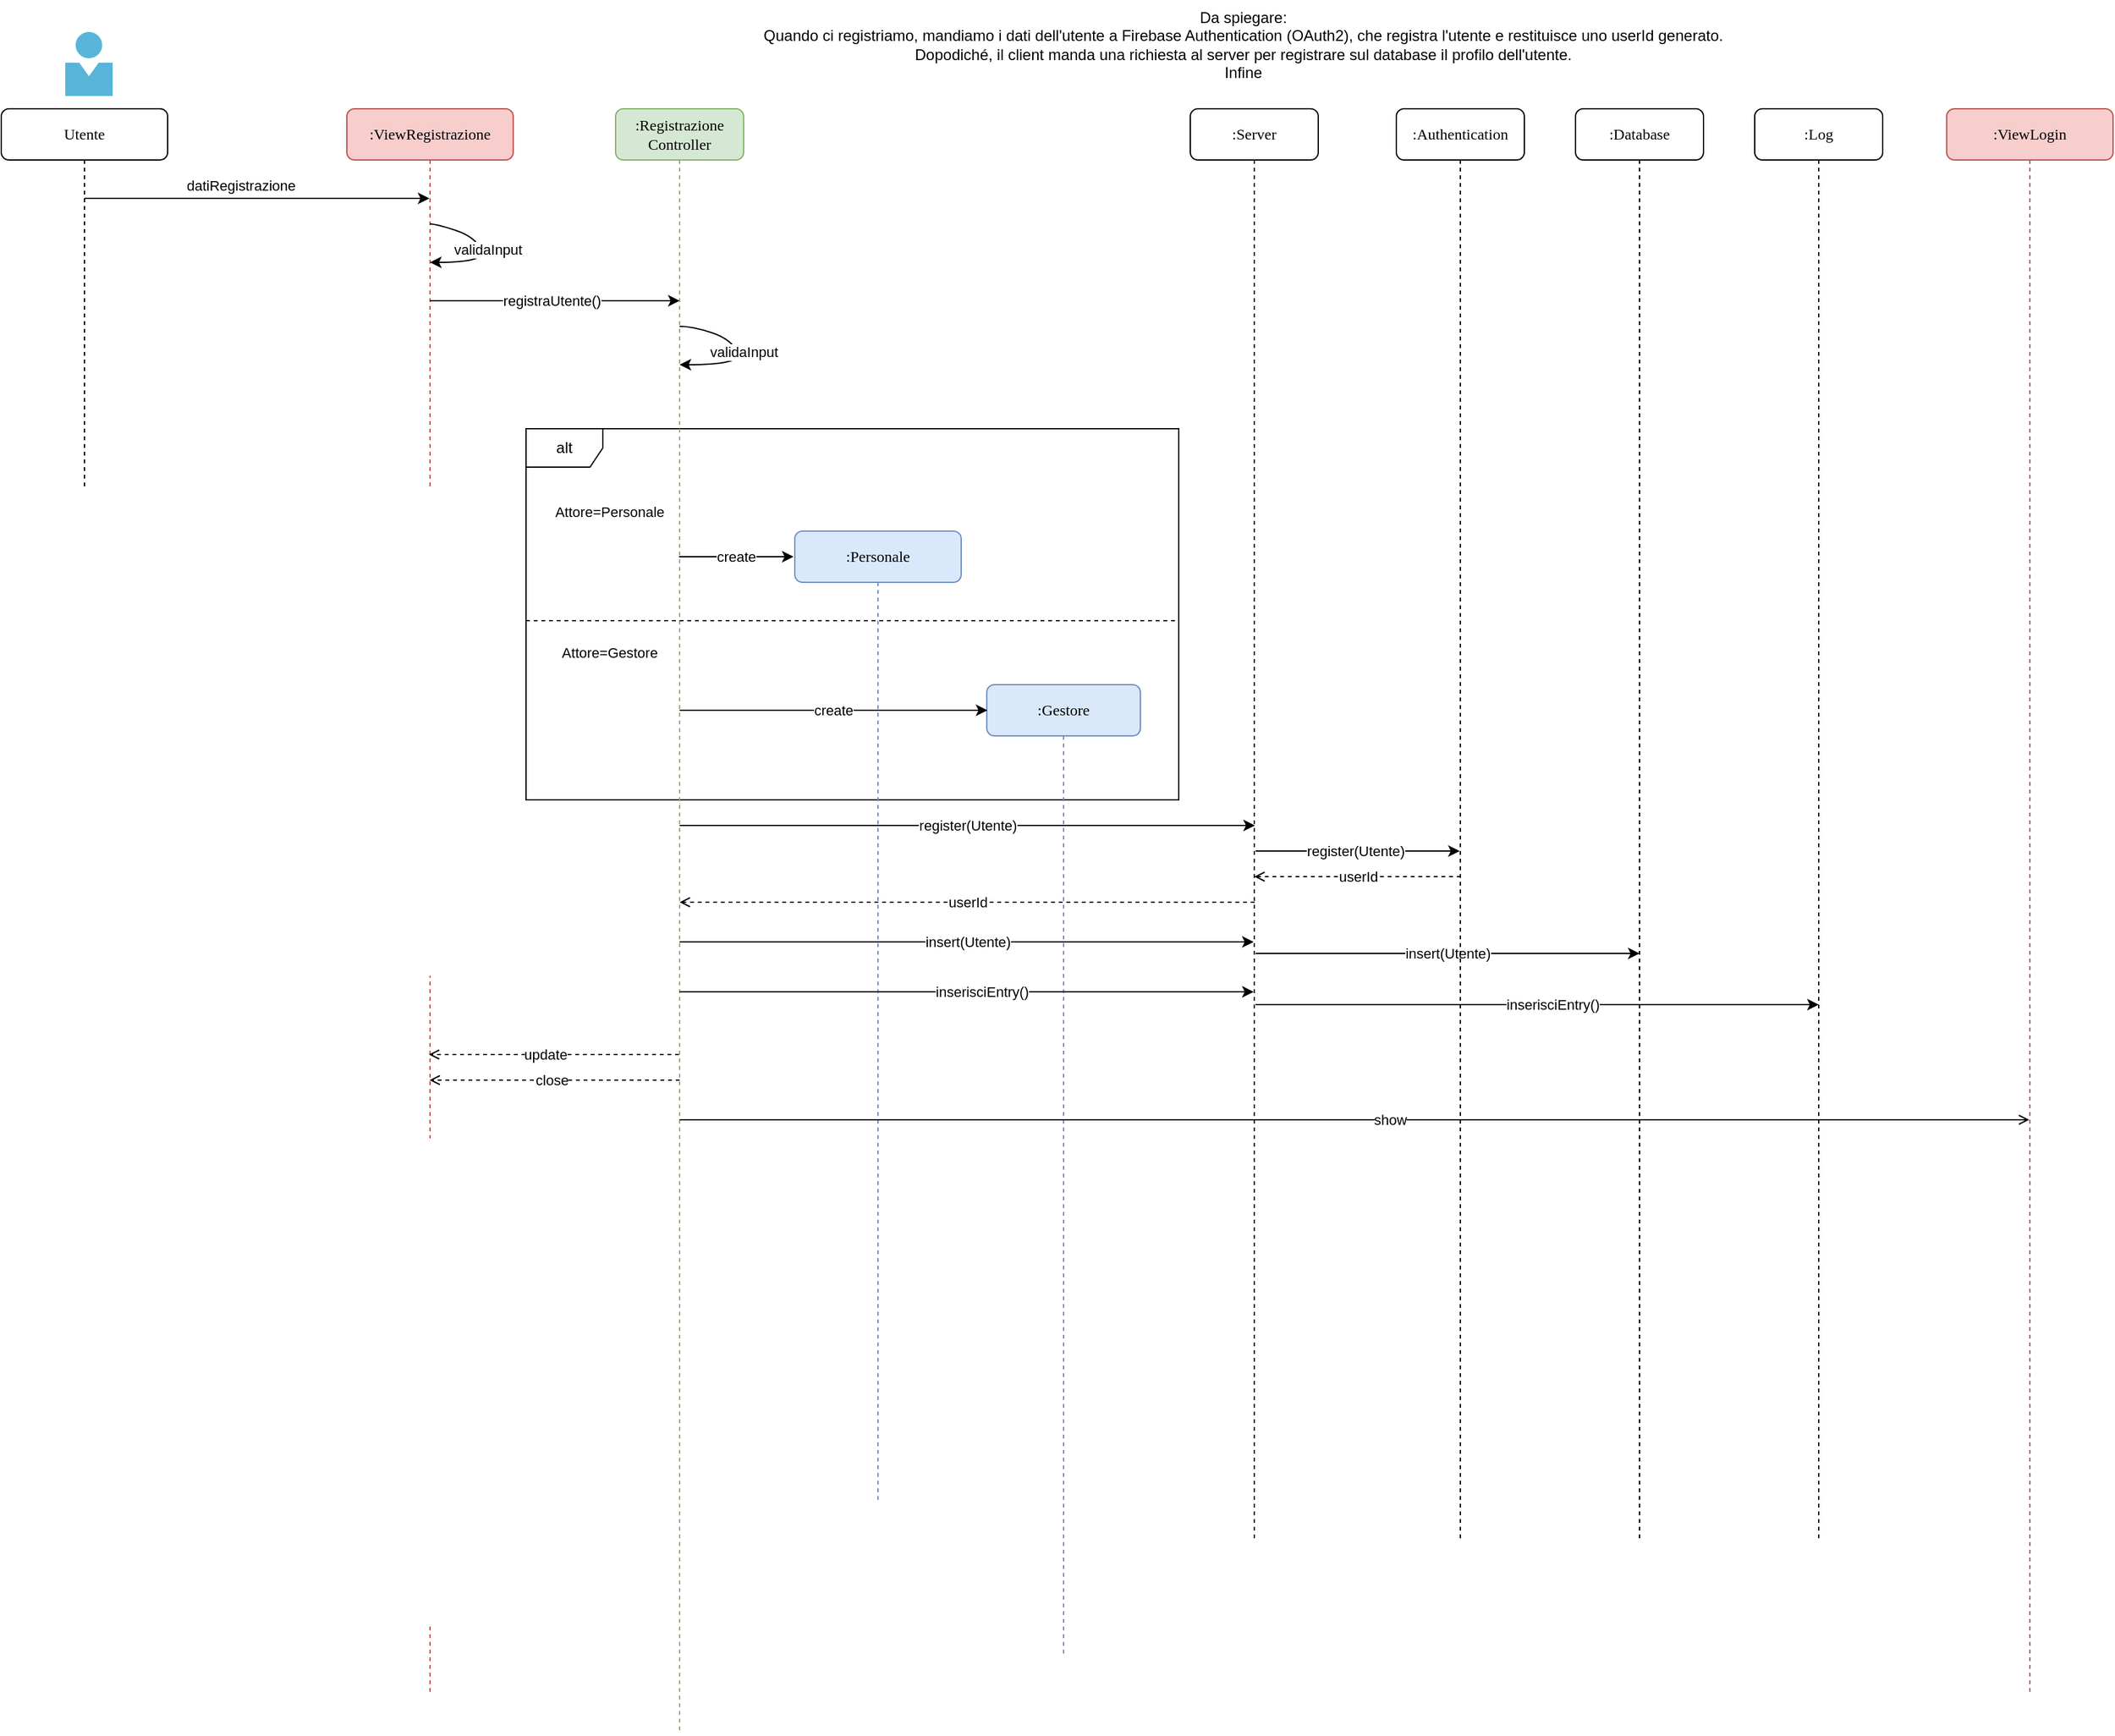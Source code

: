 <mxfile version="20.3.0" type="device" pages="4"><diagram name="Registrazione" id="13e1069c-82ec-6db2-03f1-153e76fe0fe0"><mxGraphModel dx="2878" dy="1921" grid="1" gridSize="10" guides="1" tooltips="1" connect="1" arrows="1" fold="1" page="1" pageScale="1" pageWidth="1100" pageHeight="850" background="none" math="0" shadow="0"><root><mxCell id="0"/><mxCell id="1" parent="0"/><mxCell id="Qp-qd9tEMsH3rxhV6Chx-1" value="alt" style="shape=umlFrame;whiteSpace=wrap;html=1;" parent="1" vertex="1"><mxGeometry x="240" y="330" width="510" height="290" as="geometry"/></mxCell><mxCell id="7baba1c4bc27f4b0-2" value=":Registrazione&lt;br&gt;Controller" style="shape=umlLifeline;perimeter=lifelinePerimeter;whiteSpace=wrap;html=1;container=1;collapsible=0;recursiveResize=0;outlineConnect=0;rounded=1;shadow=0;comic=0;labelBackgroundColor=none;strokeWidth=1;fontFamily=Verdana;fontSize=12;align=center;fillColor=#d5e8d4;strokeColor=#82b366;" parent="1" vertex="1"><mxGeometry x="310" y="80" width="100" height="1270" as="geometry"/></mxCell><mxCell id="uQmWABkNDigC2sRgKrDB-8" value="close" style="endArrow=open;html=1;rounded=0;dashed=1;endFill=0;" parent="7baba1c4bc27f4b0-2" edge="1"><mxGeometry x="0.023" width="50" height="50" relative="1" as="geometry"><mxPoint x="50" y="759" as="sourcePoint"/><mxPoint x="-145.429" y="759" as="targetPoint"/><mxPoint as="offset"/></mxGeometry></mxCell><mxCell id="7baba1c4bc27f4b0-5" value=":Gestore" style="shape=umlLifeline;perimeter=lifelinePerimeter;whiteSpace=wrap;html=1;container=1;collapsible=0;recursiveResize=0;outlineConnect=0;rounded=1;shadow=0;comic=0;labelBackgroundColor=none;strokeWidth=1;fontFamily=Verdana;fontSize=12;align=center;fillColor=#dae8fc;strokeColor=#6c8ebf;" parent="1" vertex="1"><mxGeometry x="600" y="530" width="120" height="760" as="geometry"/></mxCell><mxCell id="7baba1c4bc27f4b0-8" value=":ViewRegistrazione" style="shape=umlLifeline;perimeter=lifelinePerimeter;whiteSpace=wrap;html=1;container=1;collapsible=0;recursiveResize=0;outlineConnect=0;rounded=1;shadow=0;comic=0;labelBackgroundColor=none;strokeWidth=1;fontFamily=Verdana;fontSize=12;align=center;fillColor=#f8cecc;strokeColor=#b85450;size=40;" parent="1" vertex="1"><mxGeometry x="100" y="80" width="130" height="1240" as="geometry"/></mxCell><mxCell id="_3JYc5EG-wwluBzRSdGj-16" value="datiRegistrazione" style="endArrow=classic;html=1;rounded=0;labelBackgroundColor=#FFFFFF;fontFamily=Helvetica;fontSize=11;startArrow=none;startFill=0;" parent="1" source="HaZyZo4yb3wJlneduJ16-1" target="7baba1c4bc27f4b0-8" edge="1"><mxGeometry x="-0.094" y="10" width="50" height="50" relative="1" as="geometry"><mxPoint x="10" y="150" as="sourcePoint"/><mxPoint x="100" y="150" as="targetPoint"/><Array as="points"><mxPoint x="120" y="150"/></Array><mxPoint as="offset"/></mxGeometry></mxCell><mxCell id="HaZyZo4yb3wJlneduJ16-1" value="Utente" style="shape=umlLifeline;perimeter=lifelinePerimeter;whiteSpace=wrap;html=1;container=1;collapsible=0;recursiveResize=0;outlineConnect=0;rounded=1;shadow=0;comic=0;labelBackgroundColor=none;strokeWidth=1;fontFamily=Verdana;fontSize=12;align=center;size=40;" parent="1" vertex="1"><mxGeometry x="-170" y="80" width="130" height="1070" as="geometry"/></mxCell><mxCell id="rC48iDgmVEML_LQpYGde-1" value="" style="sketch=0;aspect=fixed;html=1;points=[];align=center;image;fontSize=12;image=img/lib/mscae/Person.svg;fontFamily=Helvetica;" parent="1" vertex="1"><mxGeometry x="-120" y="20" width="37" height="50" as="geometry"/></mxCell><mxCell id="rC48iDgmVEML_LQpYGde-2" value="validaInput" style="curved=1;endArrow=none;html=1;rounded=0;startArrow=classic;startFill=1;endFill=0;" parent="1" source="7baba1c4bc27f4b0-8" target="7baba1c4bc27f4b0-8" edge="1"><mxGeometry x="0.037" y="-4" width="50" height="50" relative="1" as="geometry"><mxPoint x="170" y="180" as="sourcePoint"/><mxPoint x="220" y="130" as="targetPoint"/><Array as="points"><mxPoint x="210" y="200"/><mxPoint x="200" y="180"/><mxPoint x="170" y="170"/></Array><mxPoint as="offset"/></mxGeometry></mxCell><mxCell id="rC48iDgmVEML_LQpYGde-4" value="registraUtente()" style="endArrow=classic;html=1;rounded=0;labelBackgroundColor=#FFFFFF;fontFamily=Helvetica;fontSize=11;startArrow=none;startFill=0;" parent="1" source="7baba1c4bc27f4b0-8" edge="1"><mxGeometry x="-0.025" width="50" height="50" relative="1" as="geometry"><mxPoint x="170" y="230" as="sourcePoint"/><mxPoint x="360" y="230" as="targetPoint"/><Array as="points"><mxPoint x="350" y="230"/></Array><mxPoint as="offset"/></mxGeometry></mxCell><mxCell id="rC48iDgmVEML_LQpYGde-5" value="validaInput" style="curved=1;endArrow=none;html=1;rounded=0;startArrow=classic;startFill=1;endFill=0;" parent="1" source="7baba1c4bc27f4b0-2" target="7baba1c4bc27f4b0-2" edge="1"><mxGeometry x="0.037" y="-4" width="50" height="50" relative="1" as="geometry"><mxPoint x="365.003" y="280" as="sourcePoint"/><mxPoint x="365.003" y="250" as="targetPoint"/><Array as="points"><mxPoint x="410.17" y="280"/><mxPoint x="400.17" y="260"/><mxPoint x="370.17" y="250"/></Array><mxPoint as="offset"/></mxGeometry></mxCell><mxCell id="Gj7SKQ_RnZ0rpCaeCKxv-1" value="Attore=Personale" style="text;html=1;align=center;verticalAlign=middle;resizable=0;points=[];autosize=1;strokeColor=none;fillColor=none;fontSize=11;fontFamily=Helvetica;" parent="1" vertex="1"><mxGeometry x="250" y="380" width="110" height="30" as="geometry"/></mxCell><mxCell id="Gj7SKQ_RnZ0rpCaeCKxv-2" value="create" style="endArrow=none;html=1;rounded=0;startArrow=classic;startFill=1;endFill=0;" parent="1" edge="1"><mxGeometry width="50" height="50" relative="1" as="geometry"><mxPoint x="449" y="430" as="sourcePoint"/><mxPoint x="359.5" y="430" as="targetPoint"/></mxGeometry></mxCell><mxCell id="7baba1c4bc27f4b0-4" value=":Personale" style="shape=umlLifeline;perimeter=lifelinePerimeter;whiteSpace=wrap;html=1;container=0;collapsible=0;recursiveResize=0;outlineConnect=0;rounded=1;shadow=0;comic=0;labelBackgroundColor=none;strokeWidth=1;fontFamily=Verdana;fontSize=12;align=center;fillColor=#dae8fc;strokeColor=#6c8ebf;" parent="1" vertex="1"><mxGeometry x="450" y="410" width="130" height="760" as="geometry"/></mxCell><mxCell id="bXiD9PXFuTm3DyJLxh5l-1" value="" style="endArrow=none;dashed=1;html=1;rounded=0;labelBackgroundColor=#FFFFFF;fontFamily=Helvetica;fontSize=11;" parent="1" edge="1"><mxGeometry width="50" height="50" relative="1" as="geometry"><mxPoint x="240" y="480" as="sourcePoint"/><mxPoint x="750" y="480" as="targetPoint"/></mxGeometry></mxCell><mxCell id="bXiD9PXFuTm3DyJLxh5l-2" value="Attore=Gestore" style="text;html=1;align=center;verticalAlign=middle;resizable=0;points=[];autosize=1;strokeColor=none;fillColor=none;fontSize=11;fontFamily=Helvetica;" parent="1" vertex="1"><mxGeometry x="255" y="490" width="100" height="30" as="geometry"/></mxCell><mxCell id="bXiD9PXFuTm3DyJLxh5l-3" value="create" style="endArrow=none;html=1;rounded=0;startArrow=classic;startFill=1;endFill=0;" parent="1" target="7baba1c4bc27f4b0-2" edge="1"><mxGeometry width="50" height="50" relative="1" as="geometry"><mxPoint x="600.5" y="550" as="sourcePoint"/><mxPoint x="491" y="550" as="targetPoint"/></mxGeometry></mxCell><mxCell id="bXiD9PXFuTm3DyJLxh5l-4" value=":Database" style="shape=umlLifeline;perimeter=lifelinePerimeter;whiteSpace=wrap;html=1;container=1;collapsible=0;recursiveResize=0;outlineConnect=0;rounded=1;shadow=0;comic=0;labelBackgroundColor=none;strokeWidth=1;fontFamily=Verdana;fontSize=12;align=center;" parent="1" vertex="1"><mxGeometry x="1060" y="80" width="100" height="1120" as="geometry"/></mxCell><mxCell id="mE_2RjCHZyKgiDmwxVmL-9" value="register(Utente)" style="endArrow=classic;html=1;rounded=0;" edge="1" parent="bXiD9PXFuTm3DyJLxh5l-4" target="mE_2RjCHZyKgiDmwxVmL-3"><mxGeometry x="-0.021" width="50" height="50" relative="1" as="geometry"><mxPoint x="-250" y="580" as="sourcePoint"/><mxPoint x="199.5" y="580" as="targetPoint"/><mxPoint as="offset"/></mxGeometry></mxCell><mxCell id="mE_2RjCHZyKgiDmwxVmL-11" value="insert(Utente)" style="endArrow=classic;html=1;rounded=0;" edge="1" parent="bXiD9PXFuTm3DyJLxh5l-4"><mxGeometry width="50" height="50" relative="1" as="geometry"><mxPoint x="-250" y="660" as="sourcePoint"/><mxPoint x="50" y="660" as="targetPoint"/></mxGeometry></mxCell><mxCell id="uQmWABkNDigC2sRgKrDB-1" value="userId" style="endArrow=none;html=1;rounded=0;startArrow=open;startFill=0;endFill=0;dashed=1;" parent="1" edge="1"><mxGeometry width="50" height="50" relative="1" as="geometry"><mxPoint x="360" y="700" as="sourcePoint"/><mxPoint x="809.5" y="700" as="targetPoint"/></mxGeometry></mxCell><mxCell id="uQmWABkNDigC2sRgKrDB-2" value="register(Utente)" style="endArrow=classic;html=1;rounded=0;" parent="1" edge="1"><mxGeometry width="50" height="50" relative="1" as="geometry"><mxPoint x="360" y="640" as="sourcePoint"/><mxPoint x="809.5" y="640" as="targetPoint"/></mxGeometry></mxCell><mxCell id="uQmWABkNDigC2sRgKrDB-4" value=":Log" style="shape=umlLifeline;perimeter=lifelinePerimeter;whiteSpace=wrap;html=1;container=1;collapsible=0;recursiveResize=0;outlineConnect=0;rounded=1;shadow=0;comic=0;labelBackgroundColor=none;strokeWidth=1;fontFamily=Verdana;fontSize=12;align=center;" parent="1" vertex="1"><mxGeometry x="1200" y="80" width="100" height="1120" as="geometry"/></mxCell><mxCell id="uQmWABkNDigC2sRgKrDB-5" value="inserisciEntry()" style="endArrow=classic;html=1;rounded=0;" parent="1" edge="1"><mxGeometry x="0.052" width="50" height="50" relative="1" as="geometry"><mxPoint x="360" y="770" as="sourcePoint"/><mxPoint x="808.5" y="770" as="targetPoint"/><mxPoint as="offset"/></mxGeometry></mxCell><mxCell id="uQmWABkNDigC2sRgKrDB-6" value="" style="endArrow=open;html=1;rounded=0;dashed=1;endFill=0;" parent="1" edge="1"><mxGeometry width="50" height="50" relative="1" as="geometry"><mxPoint x="359.5" y="819" as="sourcePoint"/><mxPoint x="164.071" y="819" as="targetPoint"/></mxGeometry></mxCell><mxCell id="uQmWABkNDigC2sRgKrDB-7" value="update" style="edgeLabel;html=1;align=center;verticalAlign=middle;resizable=0;points=[];" parent="uQmWABkNDigC2sRgKrDB-6" vertex="1" connectable="0"><mxGeometry x="0.256" relative="1" as="geometry"><mxPoint x="18" as="offset"/></mxGeometry></mxCell><mxCell id="uQmWABkNDigC2sRgKrDB-10" value=":ViewLogin" style="shape=umlLifeline;perimeter=lifelinePerimeter;whiteSpace=wrap;html=1;container=1;collapsible=0;recursiveResize=0;outlineConnect=0;rounded=1;shadow=0;comic=0;labelBackgroundColor=none;strokeWidth=1;fontFamily=Verdana;fontSize=12;align=center;fillColor=#f8cecc;strokeColor=#b85450;size=40;" parent="1" vertex="1"><mxGeometry x="1350" y="80" width="130" height="1240" as="geometry"/></mxCell><mxCell id="mE_2RjCHZyKgiDmwxVmL-3" value=":Authentication" style="shape=umlLifeline;perimeter=lifelinePerimeter;whiteSpace=wrap;html=1;container=1;collapsible=0;recursiveResize=0;outlineConnect=0;rounded=1;shadow=0;comic=0;labelBackgroundColor=none;strokeWidth=1;fontFamily=Verdana;fontSize=12;align=center;" vertex="1" parent="1"><mxGeometry x="920" y="80" width="100" height="1120" as="geometry"/></mxCell><mxCell id="mE_2RjCHZyKgiDmwxVmL-10" value="userId" style="endArrow=none;html=1;rounded=0;startArrow=open;startFill=0;endFill=0;dashed=1;" edge="1" parent="mE_2RjCHZyKgiDmwxVmL-3" source="mE_2RjCHZyKgiDmwxVmL-8"><mxGeometry width="50" height="50" relative="1" as="geometry"><mxPoint x="-400" y="600" as="sourcePoint"/><mxPoint x="49.5" y="600" as="targetPoint"/></mxGeometry></mxCell><mxCell id="mE_2RjCHZyKgiDmwxVmL-4" value="insert(Utente)" style="endArrow=classic;html=1;rounded=0;" edge="1" parent="1"><mxGeometry width="50" height="50" relative="1" as="geometry"><mxPoint x="360" y="731" as="sourcePoint"/><mxPoint x="808.5" y="731" as="targetPoint"/></mxGeometry></mxCell><mxCell id="mE_2RjCHZyKgiDmwxVmL-5" value="Da spiegare:&lt;br&gt;Quando ci registriamo, mandiamo i dati dell'utente a Firebase Authentication (OAuth2), che registra l'utente e restituisce uno userId generato.&lt;br&gt;Dopodiché, il client manda una richiesta al server per registrare sul database il profilo dell'utente.&lt;br&gt;Infine" style="text;html=1;align=center;verticalAlign=middle;resizable=0;points=[];autosize=1;strokeColor=none;fillColor=none;" vertex="1" parent="1"><mxGeometry x="415" y="-5" width="770" height="70" as="geometry"/></mxCell><mxCell id="mE_2RjCHZyKgiDmwxVmL-8" value=":Server" style="shape=umlLifeline;perimeter=lifelinePerimeter;whiteSpace=wrap;html=1;container=1;collapsible=0;recursiveResize=0;outlineConnect=0;rounded=1;shadow=0;comic=0;labelBackgroundColor=none;strokeWidth=1;fontFamily=Verdana;fontSize=12;align=center;" vertex="1" parent="1"><mxGeometry x="759" y="80" width="100" height="1120" as="geometry"/></mxCell><mxCell id="mE_2RjCHZyKgiDmwxVmL-12" value="inserisciEntry()" style="endArrow=classic;html=1;rounded=0;" edge="1" parent="1"><mxGeometry x="0.052" width="50" height="50" relative="1" as="geometry"><mxPoint x="810" y="780" as="sourcePoint"/><mxPoint x="1250" y="780" as="targetPoint"/><mxPoint as="offset"/></mxGeometry></mxCell><mxCell id="mE_2RjCHZyKgiDmwxVmL-15" value="show" style="endArrow=open;html=1;rounded=0;endFill=0;" edge="1" parent="1" target="uQmWABkNDigC2sRgKrDB-10"><mxGeometry x="0.052" width="50" height="50" relative="1" as="geometry"><mxPoint x="360" y="870" as="sourcePoint"/><mxPoint x="808.5" y="870" as="targetPoint"/><mxPoint as="offset"/></mxGeometry></mxCell></root></mxGraphModel></diagram><diagram id="6aB9CORU32uBYQYQCs-L" name="Login"><mxGraphModel dx="1185" dy="714" grid="1" gridSize="10" guides="1" tooltips="1" connect="1" arrows="1" fold="1" page="1" pageScale="1" pageWidth="827" pageHeight="1169" math="0" shadow="0"><root><mxCell id="0"/><mxCell id="1" parent="0"/><mxCell id="RguAJDUYk91SnPIHC0iQ-1" value="alt" style="shape=umlFrame;whiteSpace=wrap;html=1;strokeColor=#CC99FF;" parent="1" vertex="1"><mxGeometry x="350" y="595" width="960" height="205" as="geometry"/></mxCell><mxCell id="aYWc7RLOCJ8eXEWVeOva-1" value=":LoginController" style="shape=umlLifeline;perimeter=lifelinePerimeter;whiteSpace=wrap;html=1;container=1;collapsible=0;recursiveResize=0;outlineConnect=0;rounded=1;shadow=0;comic=0;labelBackgroundColor=none;strokeWidth=1;fontFamily=Verdana;fontSize=12;align=center;fillColor=#d5e8d4;strokeColor=#82b366;" parent="1" vertex="1"><mxGeometry x="375" y="80" width="100" height="850" as="geometry"/></mxCell><mxCell id="aYWc7RLOCJ8eXEWVeOva-7" value=":Home&lt;br&gt;GestionePersonale" style="shape=umlLifeline;perimeter=lifelinePerimeter;whiteSpace=wrap;html=1;container=1;collapsible=0;recursiveResize=0;outlineConnect=0;rounded=1;shadow=0;comic=0;labelBackgroundColor=none;strokeWidth=1;fontFamily=Verdana;fontSize=12;align=center;fillColor=#f8cecc;strokeColor=#b85450;" parent="1" vertex="1"><mxGeometry x="1160" y="80" width="135" height="760" as="geometry"/></mxCell><mxCell id="aYWc7RLOCJ8eXEWVeOva-8" value=":Home&lt;br&gt;GestioneAttività" style="shape=umlLifeline;perimeter=lifelinePerimeter;whiteSpace=wrap;html=1;container=1;collapsible=0;recursiveResize=0;outlineConnect=0;rounded=1;shadow=0;comic=0;labelBackgroundColor=none;strokeWidth=1;fontFamily=Verdana;fontSize=12;align=center;fillColor=#f8cecc;strokeColor=#b85450;" parent="1" vertex="1"><mxGeometry x="1320" y="80" width="120" height="750" as="geometry"/></mxCell><mxCell id="aYWc7RLOCJ8eXEWVeOva-9" value=":Home&lt;br&gt;GestioneAssistenza" style="shape=umlLifeline;perimeter=lifelinePerimeter;whiteSpace=wrap;html=1;container=1;collapsible=0;recursiveResize=0;outlineConnect=0;rounded=1;shadow=0;comic=0;labelBackgroundColor=none;strokeWidth=1;fontFamily=Verdana;fontSize=12;align=center;fillColor=#f8cecc;strokeColor=#b85450;" parent="1" vertex="1"><mxGeometry x="1470" y="80" width="130" height="750" as="geometry"/></mxCell><mxCell id="aYWc7RLOCJ8eXEWVeOva-10" value=":ViewLogin" style="shape=umlLifeline;perimeter=lifelinePerimeter;whiteSpace=wrap;html=1;container=1;collapsible=0;recursiveResize=0;outlineConnect=0;rounded=1;shadow=0;comic=0;labelBackgroundColor=none;strokeWidth=1;fontFamily=Verdana;fontSize=12;align=center;fillColor=#f8cecc;strokeColor=#b85450;size=40;" parent="1" vertex="1"><mxGeometry x="165" y="80" width="130" height="750" as="geometry"/></mxCell><mxCell id="aYWc7RLOCJ8eXEWVeOva-12" value="&lt;font style=&quot;font-size: 11px; background-color: rgb(255, 255, 255);&quot; face=&quot;Helvetica&quot;&gt;verificaCredenziali()&lt;/font&gt;" style="html=1;verticalAlign=bottom;endArrow=block;labelBackgroundColor=none;fontFamily=Verdana;fontSize=12;edgeStyle=elbowEdgeStyle;elbow=vertical;rounded=0;" parent="1" edge="1"><mxGeometry x="-0.027" y="-10" relative="1" as="geometry"><mxPoint x="235" y="220" as="sourcePoint"/><mxPoint x="420" y="220" as="targetPoint"/><Array as="points"><mxPoint x="345" y="220"/></Array><mxPoint as="offset"/></mxGeometry></mxCell><mxCell id="aYWc7RLOCJ8eXEWVeOva-16" value="Attore=Personale" style="text;html=1;align=center;verticalAlign=middle;resizable=0;points=[];autosize=1;strokeColor=none;fillColor=none;fontSize=11;fontFamily=Helvetica;" parent="1" vertex="1"><mxGeometry x="60" y="215" width="110" height="30" as="geometry"/></mxCell><mxCell id="aYWc7RLOCJ8eXEWVeOva-20" value="show()" style="endArrow=classic;html=1;rounded=0;labelBackgroundColor=#FFFFFF;fontFamily=Helvetica;fontSize=11;startArrow=none;startFill=0;" parent="1" target="aYWc7RLOCJ8eXEWVeOva-10" edge="1"><mxGeometry x="-0.159" width="50" height="50" relative="1" as="geometry"><mxPoint x="75" y="150" as="sourcePoint"/><mxPoint x="165" y="150" as="targetPoint"/><Array as="points"><mxPoint x="185" y="150"/></Array><mxPoint as="offset"/></mxGeometry></mxCell><mxCell id="aYWc7RLOCJ8eXEWVeOva-21" value="show()" style="endArrow=classic;html=1;rounded=0;labelBackgroundColor=#FFFFFF;fontFamily=Helvetica;fontSize=11;" parent="1" target="aYWc7RLOCJ8eXEWVeOva-7" edge="1"><mxGeometry width="50" height="50" relative="1" as="geometry"><mxPoint x="424.5" y="643" as="sourcePoint"/><mxPoint x="600" y="643" as="targetPoint"/><Array as="points"><mxPoint x="540" y="643"/></Array></mxGeometry></mxCell><mxCell id="aYWc7RLOCJ8eXEWVeOva-22" value="show()" style="endArrow=classic;html=1;rounded=0;labelBackgroundColor=#FFFFFF;fontFamily=Helvetica;fontSize=11;" parent="1" target="aYWc7RLOCJ8eXEWVeOva-8" edge="1"><mxGeometry width="50" height="50" relative="1" as="geometry"><mxPoint x="424.759" y="696" as="sourcePoint"/><mxPoint x="1169.5" y="696" as="targetPoint"/><Array as="points"><mxPoint x="545.68" y="696"/></Array></mxGeometry></mxCell><mxCell id="aYWc7RLOCJ8eXEWVeOva-23" value="show()" style="endArrow=classic;html=1;rounded=0;labelBackgroundColor=#FFFFFF;fontFamily=Helvetica;fontSize=11;" parent="1" target="aYWc7RLOCJ8eXEWVeOva-9" edge="1"><mxGeometry width="50" height="50" relative="1" as="geometry"><mxPoint x="424.759" y="746" as="sourcePoint"/><mxPoint x="1324.5" y="746" as="targetPoint"/><Array as="points"><mxPoint x="535.68" y="746"/></Array></mxGeometry></mxCell><mxCell id="aYWc7RLOCJ8eXEWVeOva-24" value="ruolo=Personale" style="text;html=1;align=center;verticalAlign=middle;resizable=0;points=[];autosize=1;strokeColor=none;fillColor=none;fontSize=11;fontFamily=Helvetica;" parent="1" vertex="1"><mxGeometry x="430" y="616" width="100" height="30" as="geometry"/></mxCell><mxCell id="aYWc7RLOCJ8eXEWVeOva-25" value="ruolo=Gestore" style="text;html=1;align=center;verticalAlign=middle;resizable=0;points=[];autosize=1;strokeColor=none;fillColor=none;fontSize=11;fontFamily=Helvetica;" parent="1" vertex="1"><mxGeometry x="435" y="656" width="90" height="30" as="geometry"/></mxCell><mxCell id="aYWc7RLOCJ8eXEWVeOva-26" value="ruolo=Assistenza" style="text;html=1;align=center;verticalAlign=middle;resizable=0;points=[];autosize=1;strokeColor=none;fillColor=none;fontSize=11;fontFamily=Helvetica;" parent="1" vertex="1"><mxGeometry x="425" y="711" width="110" height="30" as="geometry"/></mxCell><mxCell id="MGjUu69rBf5I3E0NUgV5-1" value="" style="endArrow=none;dashed=1;html=1;rounded=0;exitX=0.003;exitY=0.328;exitDx=0;exitDy=0;exitPerimeter=0;" parent="1" edge="1"><mxGeometry width="50" height="50" relative="1" as="geometry"><mxPoint x="350.77" y="660.04" as="sourcePoint"/><mxPoint x="1310" y="658" as="targetPoint"/></mxGeometry></mxCell><mxCell id="MGjUu69rBf5I3E0NUgV5-2" value="" style="endArrow=none;dashed=1;html=1;rounded=0;exitX=-0.002;exitY=0.665;exitDx=0;exitDy=0;exitPerimeter=0;entryX=0.999;entryY=0.585;entryDx=0;entryDy=0;entryPerimeter=0;" parent="1" edge="1" target="RguAJDUYk91SnPIHC0iQ-1"><mxGeometry width="50" height="50" relative="1" as="geometry"><mxPoint x="349.82" y="715.7" as="sourcePoint"/><mxPoint x="940.41" y="715.7" as="targetPoint"/></mxGeometry></mxCell><mxCell id="JwBieoG3kiibjYGyZuFh-1" value="Cliente" style="shape=umlLifeline;perimeter=lifelinePerimeter;whiteSpace=wrap;html=1;container=1;collapsible=0;recursiveResize=0;outlineConnect=0;rounded=1;shadow=0;comic=0;labelBackgroundColor=none;strokeWidth=1;fontFamily=Verdana;fontSize=12;align=center;size=40;" parent="1" vertex="1"><mxGeometry x="10" y="80" width="130" height="1070" as="geometry"/></mxCell><mxCell id="JwBieoG3kiibjYGyZuFh-2" value="" style="sketch=0;aspect=fixed;html=1;points=[];align=center;image;fontSize=12;image=img/lib/mscae/Person.svg;fontFamily=Helvetica;" parent="1" vertex="1"><mxGeometry x="60" y="20" width="37" height="50" as="geometry"/></mxCell><mxCell id="JwBieoG3kiibjYGyZuFh-3" value="login()" style="endArrow=classic;html=1;rounded=0;labelBackgroundColor=#FFFFFF;fontFamily=Helvetica;fontSize=11;startArrow=none;startFill=0;" parent="1" edge="1"><mxGeometry x="-0.159" width="50" height="50" relative="1" as="geometry"><mxPoint x="75" y="170" as="sourcePoint"/><mxPoint x="230" y="170" as="targetPoint"/><Array as="points"><mxPoint x="190" y="170"/></Array><mxPoint as="offset"/></mxGeometry></mxCell><mxCell id="JwBieoG3kiibjYGyZuFh-4" value="login()" style="endArrow=classic;html=1;rounded=0;labelBackgroundColor=#FFFFFF;fontFamily=Helvetica;fontSize=11;startArrow=none;startFill=0;" parent="1" edge="1"><mxGeometry x="-0.159" width="50" height="50" relative="1" as="geometry"><mxPoint x="230" y="185" as="sourcePoint"/><mxPoint x="424.5" y="185" as="targetPoint"/><Array as="points"><mxPoint x="345" y="185"/></Array><mxPoint as="offset"/></mxGeometry></mxCell><mxCell id="aYWc7RLOCJ8eXEWVeOva-14" value="&lt;font style=&quot;font-size: 11px; background-color: rgb(255, 255, 255);&quot; face=&quot;Helvetica&quot;&gt;validaInput()&lt;/font&gt;" style="html=1;verticalAlign=bottom;endArrow=block;labelBackgroundColor=none;fontFamily=Verdana;fontSize=12;edgeStyle=orthogonalEdgeStyle;elbow=vertical;rounded=0;curved=1;" parent="1" source="aYWc7RLOCJ8eXEWVeOva-1" target="aYWc7RLOCJ8eXEWVeOva-1" edge="1"><mxGeometry x="0.058" y="-10" relative="1" as="geometry"><mxPoint x="429.67" y="227.4" as="sourcePoint"/><mxPoint x="434.51" y="282.9" as="targetPoint"/><Array as="points"><mxPoint x="510" y="227"/><mxPoint x="510" y="280"/></Array><mxPoint y="1" as="offset"/></mxGeometry></mxCell><mxCell id="SGvGVdOGCeB1h0spK9CK-2" value=":Database" style="shape=umlLifeline;perimeter=lifelinePerimeter;whiteSpace=wrap;html=1;container=1;collapsible=0;recursiveResize=0;outlineConnect=0;rounded=1;shadow=0;comic=0;labelBackgroundColor=none;strokeWidth=1;fontFamily=Verdana;fontSize=12;align=center;size=40;" parent="1" vertex="1"><mxGeometry x="800" y="80" width="130" height="1070" as="geometry"/></mxCell><mxCell id="SGvGVdOGCeB1h0spK9CK-3" value=":Log" style="shape=umlLifeline;perimeter=lifelinePerimeter;whiteSpace=wrap;html=1;container=1;collapsible=0;recursiveResize=0;outlineConnect=0;rounded=1;shadow=0;comic=0;labelBackgroundColor=none;strokeWidth=1;fontFamily=Verdana;fontSize=12;align=center;size=40;" parent="1" vertex="1"><mxGeometry x="980" y="80" width="130" height="1070" as="geometry"/></mxCell><mxCell id="SGvGVdOGCeB1h0spK9CK-5" value="&lt;font style=&quot;font-size: 11px; background-color: rgb(255, 255, 255);&quot; face=&quot;Helvetica&quot;&gt;verificaCredenziali()&lt;/font&gt;" style="html=1;verticalAlign=bottom;endArrow=block;labelBackgroundColor=none;fontFamily=Verdana;fontSize=12;edgeStyle=orthogonalEdgeStyle;elbow=vertical;rounded=0;curved=1;" parent="1" source="SGvGVdOGCeB1h0spK9CK-2" target="SGvGVdOGCeB1h0spK9CK-2" edge="1"><mxGeometry x="-0.054" y="-18" relative="1" as="geometry"><mxPoint x="600" y="320" as="sourcePoint"/><mxPoint x="602.359" y="373.037" as="targetPoint"/><Array as="points"><mxPoint x="900" y="320"/><mxPoint x="900" y="373"/></Array><mxPoint as="offset"/></mxGeometry></mxCell><mxCell id="SGvGVdOGCeB1h0spK9CK-6" value="user" style="endArrow=open;html=1;rounded=0;dashed=1;endFill=0;" parent="1" edge="1"><mxGeometry width="50" height="50" relative="1" as="geometry"><mxPoint x="569.5" y="360" as="sourcePoint"/><mxPoint x="424.25" y="360" as="targetPoint"/></mxGeometry></mxCell><mxCell id="aze9z9JtvnWxxkjEwi_I-4" value="close" style="endArrow=open;html=1;rounded=0;dashed=1;endFill=0;" parent="1" edge="1"><mxGeometry width="50" height="50" relative="1" as="geometry"><mxPoint x="424.5" y="631" as="sourcePoint"/><mxPoint x="229.25" y="631" as="targetPoint"/></mxGeometry></mxCell><mxCell id="aze9z9JtvnWxxkjEwi_I-5" value="close" style="endArrow=open;html=1;rounded=0;dashed=1;endFill=0;" parent="1" edge="1"><mxGeometry width="50" height="50" relative="1" as="geometry"><mxPoint x="424.5" y="678" as="sourcePoint"/><mxPoint x="229.25" y="678" as="targetPoint"/></mxGeometry></mxCell><mxCell id="aze9z9JtvnWxxkjEwi_I-6" value="close" style="endArrow=open;html=1;rounded=0;dashed=1;endFill=0;" parent="1" edge="1"><mxGeometry width="50" height="50" relative="1" as="geometry"><mxPoint x="424.5" y="725.0" as="sourcePoint"/><mxPoint x="229.25" y="725.0" as="targetPoint"/></mxGeometry></mxCell><mxCell id="AJv0XQLIvFw9RZiLyOHN-1" value=":Authentication" style="shape=umlLifeline;perimeter=lifelinePerimeter;whiteSpace=wrap;html=1;container=1;collapsible=0;recursiveResize=0;outlineConnect=0;rounded=1;shadow=0;comic=0;labelBackgroundColor=none;strokeWidth=1;fontFamily=Verdana;fontSize=12;align=center;" vertex="1" parent="1"><mxGeometry x="661" y="80" width="100" height="1120" as="geometry"/></mxCell><mxCell id="AJv0XQLIvFw9RZiLyOHN-2" value="userId" style="endArrow=none;html=1;rounded=0;startArrow=open;startFill=0;endFill=0;dashed=1;" edge="1" parent="AJv0XQLIvFw9RZiLyOHN-1" source="AJv0XQLIvFw9RZiLyOHN-3"><mxGeometry width="50" height="50" relative="1" as="geometry"><mxPoint x="-400" y="600" as="sourcePoint"/><mxPoint x="49.5" y="600" as="targetPoint"/></mxGeometry></mxCell><mxCell id="AJv0XQLIvFw9RZiLyOHN-4" value="&lt;font style=&quot;font-size: 11px; background-color: rgb(255, 255, 255);&quot; face=&quot;Helvetica&quot;&gt;verificaCredenziali&lt;/font&gt;" style="html=1;verticalAlign=bottom;endArrow=block;labelBackgroundColor=none;fontFamily=Verdana;fontSize=12;elbow=vertical;rounded=0;" edge="1" parent="AJv0XQLIvFw9RZiLyOHN-1"><mxGeometry relative="1" as="geometry"><mxPoint x="-91" y="240" as="sourcePoint"/><mxPoint x="49" y="240" as="targetPoint"/><mxPoint as="offset"/></mxGeometry></mxCell><mxCell id="AJv0XQLIvFw9RZiLyOHN-5" value="user" style="endArrow=open;html=1;rounded=0;dashed=1;endFill=0;" edge="1" parent="AJv0XQLIvFw9RZiLyOHN-1"><mxGeometry width="50" height="50" relative="1" as="geometry"><mxPoint x="49" y="260" as="sourcePoint"/><mxPoint x="-91.0" y="260" as="targetPoint"/></mxGeometry></mxCell><mxCell id="AJv0XQLIvFw9RZiLyOHN-3" value=":Server" style="shape=umlLifeline;perimeter=lifelinePerimeter;whiteSpace=wrap;html=1;container=1;collapsible=0;recursiveResize=0;outlineConnect=0;rounded=1;shadow=0;comic=0;labelBackgroundColor=none;strokeWidth=1;fontFamily=Verdana;fontSize=12;align=center;" vertex="1" parent="1"><mxGeometry x="520" y="80" width="100" height="1120" as="geometry"/></mxCell><mxCell id="SGvGVdOGCeB1h0spK9CK-4" value="&lt;font style=&quot;font-size: 11px; background-color: rgb(255, 255, 255);&quot; face=&quot;Helvetica&quot;&gt;verificaCredenziali()&lt;/font&gt;" style="html=1;verticalAlign=bottom;endArrow=block;labelBackgroundColor=none;fontFamily=Verdana;fontSize=12;elbow=vertical;rounded=0;" parent="1" edge="1"><mxGeometry x="0.041" y="-1" relative="1" as="geometry"><mxPoint x="424.5" y="299" as="sourcePoint"/><mxPoint x="569.5" y="299" as="targetPoint"/><mxPoint as="offset"/></mxGeometry></mxCell><mxCell id="aze9z9JtvnWxxkjEwi_I-3" value="&lt;font style=&quot;font-size: 11px; background-color: rgb(255, 255, 255);&quot; face=&quot;Helvetica&quot;&gt;inserisciEntry()&lt;/font&gt;" style="html=1;verticalAlign=bottom;endArrow=block;labelBackgroundColor=none;fontFamily=Verdana;fontSize=12;edgeStyle=elbowEdgeStyle;elbow=vertical;rounded=0;" parent="1" edge="1"><mxGeometry x="-0.027" y="-10" relative="1" as="geometry"><mxPoint x="569.324" y="379" as="sourcePoint"/><mxPoint x="1044.5" y="379" as="targetPoint"/><Array as="points"><mxPoint x="805" y="379"/></Array><mxPoint as="offset"/></mxGeometry></mxCell></root></mxGraphModel></diagram><diagram id="pE-POTZH7RTF04I4F6tF" name="Cliente"><mxGraphModel dx="1354" dy="816" grid="1" gridSize="10" guides="1" tooltips="1" connect="1" arrows="1" fold="1" page="1" pageScale="1" pageWidth="827" pageHeight="1169" math="0" shadow="0"><root><mxCell id="0"/><mxCell id="1" parent="0"/><mxCell id="0VxfPDgypLHVEo5Mkc0--4" value="loop" style="shape=umlFrame;whiteSpace=wrap;html=1;fillColor=#f5f5f5;fontColor=#333333;strokeColor=#CCCCCC;" parent="1" vertex="1"><mxGeometry x="20" y="200" width="1920" height="868" as="geometry"/></mxCell><mxCell id="OFQ54osIbRinYbbnieqb-1" value="&lt;b&gt;alt&lt;/b&gt;" style="shape=umlFrame;whiteSpace=wrap;html=1;" parent="1" vertex="1"><mxGeometry x="40" y="253" width="1850" height="796" as="geometry"/></mxCell><mxCell id="_6C42C4cvIYMV8WEtk8k-6" value="loop" style="shape=umlFrame;whiteSpace=wrap;html=1;fillColor=#f5f5f5;fontColor=#333333;strokeColor=#CCCCCC;" vertex="1" parent="1"><mxGeometry x="600" y="370" width="830" height="210" as="geometry"/></mxCell><mxCell id="OlgzAizJLm9pv88o0hGP-1" value="alt" style="shape=umlFrame;whiteSpace=wrap;html=1;" vertex="1" parent="1"><mxGeometry x="670" y="370" width="740" height="190" as="geometry"/></mxCell><mxCell id="kCJt7Dvigvo4qZenlpbh-1" value="" style="sketch=0;aspect=fixed;html=1;points=[];align=center;image;fontSize=12;image=img/lib/mscae/Person.svg;fontFamily=Helvetica;" parent="1" vertex="1"><mxGeometry x="86.5" y="40" width="37" height="50" as="geometry"/></mxCell><mxCell id="lNES_8LNMnfCzcFUIq7t-1" value=":Home&lt;br&gt;GestioneCliente" style="shape=umlLifeline;perimeter=lifelinePerimeter;whiteSpace=wrap;html=1;container=1;collapsible=0;recursiveResize=0;outlineConnect=0;rounded=1;shadow=0;comic=0;labelBackgroundColor=none;strokeWidth=1;fontFamily=Verdana;fontSize=12;align=center;fillColor=#f8cecc;strokeColor=#b85450;" parent="1" vertex="1"><mxGeometry x="250" y="100" width="130" height="1070" as="geometry"/></mxCell><mxCell id="lNES_8LNMnfCzcFUIq7t-4" value=":GestioneCliente&lt;br&gt;Controller" style="shape=umlLifeline;perimeter=lifelinePerimeter;whiteSpace=wrap;html=1;container=1;collapsible=0;recursiveResize=0;outlineConnect=0;rounded=1;shadow=0;comic=0;labelBackgroundColor=none;strokeWidth=1;fontFamily=Verdana;fontSize=12;align=center;fillColor=#d5e8d4;strokeColor=#82b366;" parent="1" vertex="1"><mxGeometry x="590" y="100" width="170" height="1078" as="geometry"/></mxCell><mxCell id="OlgzAizJLm9pv88o0hGP-6" value="azione = inserisci portata" style="text;html=1;align=left;verticalAlign=middle;resizable=0;points=[];autosize=1;strokeColor=none;fillColor=none;" vertex="1" parent="lNES_8LNMnfCzcFUIq7t-4"><mxGeometry x="139.39" y="360" width="160" height="30" as="geometry"/></mxCell><mxCell id="OlgzAizJLm9pv88o0hGP-8" value="azione = modifica" style="text;html=1;align=left;verticalAlign=middle;resizable=0;points=[];autosize=1;strokeColor=none;fillColor=none;" vertex="1" parent="lNES_8LNMnfCzcFUIq7t-4"><mxGeometry x="139.39" y="400" width="120" height="30" as="geometry"/></mxCell><mxCell id="lNES_8LNMnfCzcFUIq7t-5" value=":ViewMenu" style="shape=umlLifeline;perimeter=lifelinePerimeter;whiteSpace=wrap;html=1;container=1;collapsible=0;recursiveResize=0;outlineConnect=0;rounded=1;shadow=0;comic=0;labelBackgroundColor=none;strokeWidth=1;fontFamily=Verdana;fontSize=12;align=center;fillColor=#f8cecc;strokeColor=#b85450;" parent="1" vertex="1"><mxGeometry x="810" y="100" width="120" height="660" as="geometry"/></mxCell><mxCell id="lNES_8LNMnfCzcFUIq7t-6" value=":GestioneOrdine&lt;br&gt;Controller" style="shape=umlLifeline;perimeter=lifelinePerimeter;whiteSpace=wrap;html=1;container=1;collapsible=0;recursiveResize=0;outlineConnect=0;rounded=1;shadow=0;comic=0;labelBackgroundColor=none;strokeWidth=1;fontFamily=Verdana;fontSize=12;align=center;fillColor=#d5e8d4;strokeColor=#82b366;" parent="1" vertex="1"><mxGeometry x="1120.0" y="100" width="130" height="660" as="geometry"/></mxCell><mxCell id="OlgzAizJLm9pv88o0hGP-15" value="setStatoOrdine()" style="endArrow=classic;html=1;rounded=0;" edge="1" parent="lNES_8LNMnfCzcFUIq7t-6"><mxGeometry width="50" height="50" relative="1" as="geometry"><mxPoint x="64.929" y="514" as="sourcePoint"/><mxPoint x="200.0" y="514" as="targetPoint"/></mxGeometry></mxCell><mxCell id="lNES_8LNMnfCzcFUIq7t-7" value="Cliente" style="shape=umlLifeline;perimeter=lifelinePerimeter;whiteSpace=wrap;html=1;container=1;collapsible=0;recursiveResize=0;outlineConnect=0;rounded=1;shadow=0;comic=0;labelBackgroundColor=none;strokeWidth=1;fontFamily=Verdana;fontSize=12;align=center;size=40;" parent="1" vertex="1"><mxGeometry x="40" y="100" width="130" height="1070" as="geometry"/></mxCell><mxCell id="niUU9bWRZXq5qwu9FPkK-3" value="&lt;font style=&quot;font-size: 11px; background-color: rgb(255, 255, 255);&quot; face=&quot;Helvetica&quot;&gt;show&lt;/font&gt;" style="html=1;verticalAlign=bottom;endArrow=block;labelBackgroundColor=none;fontFamily=Verdana;fontSize=12;elbow=vertical;rounded=0;" parent="lNES_8LNMnfCzcFUIq7t-7" edge="1" target="lNES_8LNMnfCzcFUIq7t-1"><mxGeometry x="-0.027" y="-10" relative="1" as="geometry"><mxPoint x="64.786" y="70" as="sourcePoint"/><mxPoint x="270" y="70" as="targetPoint"/><Array as="points"><mxPoint x="160" y="70"/></Array><mxPoint as="offset"/></mxGeometry></mxCell><mxCell id="gV-IcSshQNHfonS13RmQ-18" value=":View&lt;br&gt;PagamentoOrdine" style="shape=umlLifeline;perimeter=lifelinePerimeter;whiteSpace=wrap;html=1;container=1;collapsible=0;recursiveResize=0;outlineConnect=0;rounded=1;shadow=0;comic=0;labelBackgroundColor=none;strokeWidth=1;fontFamily=Verdana;fontSize=12;align=center;fillColor=#f8cecc;strokeColor=#b85450;" parent="1" vertex="1"><mxGeometry x="1100" y="650" width="120" height="360" as="geometry"/></mxCell><mxCell id="0VxfPDgypLHVEo5Mkc0--6" value=":Home&lt;br&gt;Ordine" style="shape=umlLifeline;perimeter=lifelinePerimeter;whiteSpace=wrap;html=1;container=1;collapsible=0;recursiveResize=0;outlineConnect=0;rounded=1;shadow=0;comic=0;labelBackgroundColor=none;strokeWidth=1;fontFamily=Verdana;fontSize=12;align=center;fillColor=#f8cecc;strokeColor=#b85450;" parent="1" vertex="1"><mxGeometry x="430" y="100" width="130" height="1070" as="geometry"/></mxCell><mxCell id="0VxfPDgypLHVEo5Mkc0--12" value="&lt;font style=&quot;font-size: 11px; background-color: rgb(255, 255, 255);&quot; face=&quot;Helvetica&quot;&gt;inserisciTavolo()&lt;/font&gt;" style="html=1;verticalAlign=bottom;endArrow=block;labelBackgroundColor=none;fontFamily=Verdana;fontSize=12;elbow=vertical;rounded=0;jumpStyle=arc;" parent="1" edge="1"><mxGeometry x="0.018" relative="1" as="geometry"><mxPoint x="870" y="390" as="sourcePoint"/><mxPoint x="1184.5" y="390" as="targetPoint"/><mxPoint as="offset"/><Array as="points"><mxPoint x="1005" y="390"/></Array></mxGeometry></mxCell><mxCell id="0VxfPDgypLHVEo5Mkc0--8" value="&lt;font style=&quot;font-size: 11px; background-color: rgb(255, 255, 255);&quot; face=&quot;Helvetica&quot;&gt;eseguiOrdine()&lt;/font&gt;" style="html=1;verticalAlign=bottom;endArrow=open;labelBackgroundColor=none;fontFamily=Verdana;fontSize=12;elbow=vertical;rounded=0;endFill=0;" parent="1" edge="1"><mxGeometry x="0.025" y="-10" relative="1" as="geometry"><mxPoint x="320" y="308" as="sourcePoint"/><mxPoint x="494.5" y="308" as="targetPoint"/><Array as="points"><mxPoint x="440" y="308"/></Array><mxPoint as="offset"/></mxGeometry></mxCell><mxCell id="BLwTUksfsvQOTYvWAzap-3" value="&lt;font style=&quot;font-size: 11px; background-color: rgb(255, 255, 255);&quot; face=&quot;Helvetica&quot;&gt;eseguiMenu()&lt;/font&gt;" style="html=1;verticalAlign=bottom;endArrow=block;labelBackgroundColor=none;fontFamily=Verdana;fontSize=12;elbow=vertical;rounded=0;jumpStyle=arc;" parent="1" edge="1"><mxGeometry x="-0.027" y="-10" relative="1" as="geometry"><mxPoint x="493.5" y="328" as="sourcePoint"/><mxPoint x="869.5" y="328" as="targetPoint"/><mxPoint as="offset"/><Array as="points"><mxPoint x="550" y="328"/></Array></mxGeometry></mxCell><mxCell id="0VxfPDgypLHVEo5Mkc0--16" value="update" style="edgeStyle=none;rounded=0;orthogonalLoop=1;jettySize=auto;html=1;dashed=1;startArrow=none;startFill=0;endArrow=open;endFill=0;" parent="1" edge="1"><mxGeometry relative="1" as="geometry"><Array as="points"/><mxPoint x="1024.11" y="429" as="sourcePoint"/><mxPoint x="870.024" y="429" as="targetPoint"/></mxGeometry></mxCell><mxCell id="gV-IcSshQNHfonS13RmQ-4" style="rounded=0;orthogonalLoop=1;jettySize=auto;html=1;labelBackgroundColor=#FFFFFF;fontFamily=Helvetica;fontSize=11;startArrow=none;startFill=0;endArrow=block;endFill=1;" parent="1" edge="1"><mxGeometry relative="1" as="geometry"><mxPoint x="870.024" y="450.0" as="sourcePoint"/><mxPoint x="1024.11" y="450.0" as="targetPoint"/></mxGeometry></mxCell><mxCell id="gV-IcSshQNHfonS13RmQ-5" value="ricerca()" style="edgeLabel;html=1;align=center;verticalAlign=middle;resizable=0;points=[];fontSize=11;fontFamily=Helvetica;" parent="gV-IcSshQNHfonS13RmQ-4" vertex="1" connectable="0"><mxGeometry x="-0.243" relative="1" as="geometry"><mxPoint x="22" as="offset"/></mxGeometry></mxCell><mxCell id="0VxfPDgypLHVEo5Mkc0--18" value="update" style="edgeStyle=none;rounded=0;orthogonalLoop=1;jettySize=auto;html=1;dashed=1;startArrow=none;startFill=0;endArrow=open;endFill=0;" parent="1" edge="1"><mxGeometry relative="1" as="geometry"><Array as="points"/><mxPoint x="1024.11" y="461.0" as="sourcePoint"/><mxPoint x="870.024" y="461.0" as="targetPoint"/></mxGeometry></mxCell><mxCell id="gV-IcSshQNHfonS13RmQ-6" style="rounded=0;orthogonalLoop=1;jettySize=auto;html=1;labelBackgroundColor=#FFFFFF;fontFamily=Helvetica;fontSize=11;startArrow=none;startFill=0;endArrow=open;endFill=0;" parent="1" edge="1"><mxGeometry relative="1" as="geometry"><mxPoint x="869.894" y="480" as="sourcePoint"/><mxPoint x="1184.5" y="480" as="targetPoint"/></mxGeometry></mxCell><mxCell id="gV-IcSshQNHfonS13RmQ-7" value="inserisci()" style="edgeLabel;html=1;align=center;verticalAlign=middle;resizable=0;points=[];fontSize=11;fontFamily=Helvetica;" parent="gV-IcSshQNHfonS13RmQ-6" vertex="1" connectable="0"><mxGeometry x="-0.243" relative="1" as="geometry"><mxPoint x="20" as="offset"/></mxGeometry></mxCell><mxCell id="0VxfPDgypLHVEo5Mkc0--21" value="create" style="edgeStyle=none;rounded=0;orthogonalLoop=1;jettySize=auto;html=1;startArrow=none;startFill=0;endArrow=block;endFill=1;" parent="1" target="0VxfPDgypLHVEo5Mkc0--23" edge="1"><mxGeometry relative="1" as="geometry"><mxPoint x="1440" y="800" as="targetPoint"/><Array as="points"><mxPoint x="1420" y="800"/></Array><mxPoint x="1318.5" y="800" as="sourcePoint"/></mxGeometry></mxCell><mxCell id="0VxfPDgypLHVEo5Mkc0--23" value=":Pagamento" style="rounded=1;whiteSpace=wrap;html=1;fillColor=#dae8fc;strokeColor=#6c8ebf;" parent="1" vertex="1"><mxGeometry x="1440" y="780" width="120" height="40" as="geometry"/></mxCell><mxCell id="0VxfPDgypLHVEo5Mkc0--26" value="" style="endArrow=none;dashed=1;html=1;rounded=0;fillColor=#f8cecc;strokeColor=#b85450;" parent="1" target="0VxfPDgypLHVEo5Mkc0--23" edge="1"><mxGeometry width="50" height="50" relative="1" as="geometry"><mxPoint x="1500" y="910" as="sourcePoint"/><mxPoint x="1570" y="690" as="targetPoint"/></mxGeometry></mxCell><mxCell id="0VxfPDgypLHVEo5Mkc0--28" value=":Ordine" style="rounded=1;whiteSpace=wrap;html=1;fillColor=#dae8fc;strokeColor=#6c8ebf;" parent="1" vertex="1"><mxGeometry x="1260" y="328" width="120" height="40" as="geometry"/></mxCell><mxCell id="0VxfPDgypLHVEo5Mkc0--29" value="create" style="rounded=0;orthogonalLoop=1;jettySize=auto;html=1;startArrow=none;startFill=0;endArrow=block;endFill=1;" parent="1" edge="1"><mxGeometry relative="1" as="geometry"><mxPoint x="868.5" y="349.111" as="sourcePoint"/><mxPoint x="1260" y="349.111" as="targetPoint"/></mxGeometry></mxCell><mxCell id="0VxfPDgypLHVEo5Mkc0--30" value="" style="endArrow=none;dashed=1;html=1;rounded=0;fillColor=#f8cecc;strokeColor=#b85450;entryX=0.5;entryY=1;entryDx=0;entryDy=0;" parent="1" target="0VxfPDgypLHVEo5Mkc0--28" edge="1"><mxGeometry width="50" height="50" relative="1" as="geometry"><mxPoint x="1320" y="640" as="sourcePoint"/><mxPoint x="1300.57" y="278" as="targetPoint"/></mxGeometry></mxCell><mxCell id="0VxfPDgypLHVEo5Mkc0--31" value="aggiungiPortata()" style="edgeStyle=none;rounded=0;orthogonalLoop=1;jettySize=auto;html=1;startArrow=none;startFill=0;endArrow=block;endFill=1;" parent="1" edge="1"><mxGeometry relative="1" as="geometry"><mxPoint x="1320" y="490" as="targetPoint"/><mxPoint x="1184.894" y="490" as="sourcePoint"/></mxGeometry></mxCell><mxCell id="7STzdjcSmz_aV0eC4c1j-1" value="" style="endArrow=none;dashed=1;html=1;rounded=0;exitX=1;exitY=0.466;exitDx=0;exitDy=0;exitPerimeter=0;entryX=-0.001;entryY=0.467;entryDx=0;entryDy=0;entryPerimeter=0;" parent="1" edge="1"><mxGeometry width="50" height="50" relative="1" as="geometry"><mxPoint x="1570" y="639.936" as="sourcePoint"/><mxPoint x="38.47" y="640.732" as="targetPoint"/></mxGeometry></mxCell><mxCell id="7STzdjcSmz_aV0eC4c1j-2" value="" style="endArrow=none;dashed=1;html=1;rounded=0;exitX=1;exitY=0.466;exitDx=0;exitDy=0;exitPerimeter=0;entryX=-0.001;entryY=0.467;entryDx=0;entryDy=0;entryPerimeter=0;" parent="1" edge="1"><mxGeometry width="50" height="50" relative="1" as="geometry"><mxPoint x="1572" y="919.936" as="sourcePoint"/><mxPoint x="40.47" y="920.732" as="targetPoint"/></mxGeometry></mxCell><mxCell id="q-JJGUhVLwrRJ-57LVsZ-1" value="&lt;font face=&quot;Helvetica&quot;&gt;&lt;span style=&quot;font-size: 11px; background-color: rgb(255, 255, 255);&quot;&gt;eseguiRichiamo()&lt;/span&gt;&lt;/font&gt;" style="html=1;verticalAlign=bottom;endArrow=block;labelBackgroundColor=none;fontFamily=Verdana;fontSize=12;elbow=vertical;rounded=0;" parent="1" edge="1"><mxGeometry x="0.025" y="-10" relative="1" as="geometry"><mxPoint x="313.5" y="948" as="sourcePoint"/><mxPoint x="674.5" y="948" as="targetPoint"/><Array as="points"><mxPoint x="360" y="948"/></Array><mxPoint as="offset"/></mxGeometry></mxCell><mxCell id="_6C42C4cvIYMV8WEtk8k-2" value=":GestioneMenu&lt;br&gt;ClienteController" style="shape=umlLifeline;perimeter=lifelinePerimeter;whiteSpace=wrap;html=1;container=1;collapsible=0;recursiveResize=0;outlineConnect=0;rounded=1;shadow=0;comic=0;labelBackgroundColor=none;strokeWidth=1;fontFamily=Verdana;fontSize=12;align=center;fillColor=#d5e8d4;strokeColor=#82b366;" vertex="1" parent="1"><mxGeometry x="959.61" y="100" width="130" height="660" as="geometry"/></mxCell><mxCell id="OlgzAizJLm9pv88o0hGP-9" style="rounded=0;orthogonalLoop=1;jettySize=auto;html=1;labelBackgroundColor=#FFFFFF;fontFamily=Helvetica;fontSize=11;startArrow=none;startFill=0;endArrow=open;endFill=0;" edge="1" parent="_6C42C4cvIYMV8WEtk8k-2"><mxGeometry relative="1" as="geometry"><mxPoint x="-89.606" y="419.5" as="sourcePoint"/><mxPoint x="225.0" y="419.5" as="targetPoint"/></mxGeometry></mxCell><mxCell id="OlgzAizJLm9pv88o0hGP-10" value="modifica()" style="edgeLabel;html=1;align=center;verticalAlign=middle;resizable=0;points=[];fontSize=11;fontFamily=Helvetica;" vertex="1" connectable="0" parent="OlgzAizJLm9pv88o0hGP-9"><mxGeometry x="-0.243" relative="1" as="geometry"><mxPoint x="20" as="offset"/></mxGeometry></mxCell><mxCell id="gV-IcSshQNHfonS13RmQ-2" style="rounded=0;orthogonalLoop=1;jettySize=auto;html=1;labelBackgroundColor=#FFFFFF;fontFamily=Helvetica;fontSize=11;startArrow=none;startFill=0;endArrow=block;endFill=1;" parent="1" edge="1"><mxGeometry relative="1" as="geometry"><mxPoint x="869.667" y="419" as="sourcePoint"/><mxPoint x="1024.11" y="419" as="targetPoint"/></mxGeometry></mxCell><mxCell id="gV-IcSshQNHfonS13RmQ-3" value="filtra()" style="edgeLabel;html=1;align=center;verticalAlign=middle;resizable=0;points=[];fontSize=11;fontFamily=Helvetica;" parent="gV-IcSshQNHfonS13RmQ-2" vertex="1" connectable="0"><mxGeometry x="-0.243" relative="1" as="geometry"><mxPoint x="22" as="offset"/></mxGeometry></mxCell><mxCell id="OlgzAizJLm9pv88o0hGP-2" value="setTavolo()" style="edgeStyle=none;rounded=0;orthogonalLoop=1;jettySize=auto;html=1;dashed=1;startArrow=none;startFill=0;endArrow=open;endFill=0;" edge="1" parent="1"><mxGeometry relative="1" as="geometry"><Array as="points"/><mxPoint x="1183.5" y="400" as="sourcePoint"/><mxPoint x="1320" y="400" as="targetPoint"/></mxGeometry></mxCell><mxCell id="OlgzAizJLm9pv88o0hGP-3" value="azione = inserisci tavolo" style="text;html=1;align=left;verticalAlign=middle;resizable=0;points=[];autosize=1;strokeColor=none;fillColor=none;" vertex="1" parent="1"><mxGeometry x="730" y="370" width="150" height="30" as="geometry"/></mxCell><mxCell id="OlgzAizJLm9pv88o0hGP-4" value="azione = filtra" style="text;html=1;align=left;verticalAlign=middle;resizable=0;points=[];autosize=1;strokeColor=none;fillColor=none;" vertex="1" parent="1"><mxGeometry x="730" y="400" width="100" height="30" as="geometry"/></mxCell><mxCell id="OlgzAizJLm9pv88o0hGP-5" value="azione = ricerca" style="text;html=1;align=left;verticalAlign=middle;resizable=0;points=[];autosize=1;strokeColor=none;fillColor=none;" vertex="1" parent="1"><mxGeometry x="730" y="430" width="110" height="30" as="geometry"/></mxCell><mxCell id="OPakVYq-qBMIRAzokBLY-9" value=":ViewRiepilogoOrdine" style="shape=umlLifeline;perimeter=lifelinePerimeter;whiteSpace=wrap;html=1;container=1;collapsible=0;recursiveResize=0;outlineConnect=0;rounded=1;shadow=0;comic=0;labelBackgroundColor=none;strokeWidth=1;fontFamily=Verdana;fontSize=12;align=center;fillColor=#f8cecc;strokeColor=#b85450;" parent="1" vertex="1"><mxGeometry x="1305.61" y="100" width="134.39" height="660" as="geometry"/></mxCell><mxCell id="gV-IcSshQNHfonS13RmQ-8" style="rounded=0;orthogonalLoop=1;jettySize=auto;html=1;labelBackgroundColor=#FFFFFF;fontFamily=Helvetica;fontSize=11;startArrow=none;startFill=0;endArrow=classic;endFill=1;" parent="1" edge="1"><mxGeometry relative="1" as="geometry"><mxPoint x="1370" y="590" as="targetPoint"/><mxPoint x="869.894" y="590" as="sourcePoint"/></mxGeometry></mxCell><mxCell id="gV-IcSshQNHfonS13RmQ-9" value="eseguiRiepilogo()" style="edgeLabel;html=1;align=center;verticalAlign=middle;resizable=0;points=[];fontSize=11;fontFamily=Helvetica;" parent="gV-IcSshQNHfonS13RmQ-8" vertex="1" connectable="0"><mxGeometry x="-0.151" y="-1" relative="1" as="geometry"><mxPoint x="28" y="1" as="offset"/></mxGeometry></mxCell><mxCell id="OlgzAizJLm9pv88o0hGP-7" value=":GestionePagamento&lt;br&gt;Controller" style="shape=umlLifeline;perimeter=lifelinePerimeter;whiteSpace=wrap;html=1;container=1;collapsible=0;recursiveResize=0;outlineConnect=0;rounded=1;shadow=0;comic=0;labelBackgroundColor=none;strokeWidth=1;fontFamily=Verdana;fontSize=12;align=center;fillColor=#d5e8d4;strokeColor=#82b366;" vertex="1" parent="1"><mxGeometry x="1255.0" y="770" width="130" height="660" as="geometry"/></mxCell><mxCell id="OlgzAizJLm9pv88o0hGP-11" value="modificaPortata()" style="edgeStyle=none;rounded=0;orthogonalLoop=1;jettySize=auto;html=1;startArrow=none;startFill=0;endArrow=block;endFill=1;" edge="1" parent="1"><mxGeometry relative="1" as="geometry"><mxPoint x="1320" y="529" as="targetPoint"/><mxPoint x="1184.894" y="529" as="sourcePoint"/></mxGeometry></mxCell><mxCell id="OlgzAizJLm9pv88o0hGP-12" value="Se esiste almeno un ordine" style="text;html=1;align=center;verticalAlign=middle;resizable=0;points=[];autosize=1;strokeColor=none;fillColor=none;fontFamily=Verdana;" vertex="1" parent="1"><mxGeometry x="100" y="650" width="190" height="30" as="geometry"/></mxCell><mxCell id="5yBu2sA72V90S4UDczHo-1" value="&lt;font style=&quot;font-size: 11px; background-color: rgb(255, 255, 255);&quot; face=&quot;Helvetica&quot;&gt;eseguiPagamentoOrdine()&lt;/font&gt;" style="html=1;verticalAlign=bottom;endArrow=block;labelBackgroundColor=none;fontFamily=Verdana;fontSize=12;elbow=vertical;rounded=0;" parent="1" edge="1"><mxGeometry x="0.148" y="-10" relative="1" as="geometry"><mxPoint x="314.5" y="698" as="sourcePoint"/><mxPoint x="1159.5" y="698" as="targetPoint"/><mxPoint as="offset"/></mxGeometry></mxCell><mxCell id="OlgzAizJLm9pv88o0hGP-13" value="" style="endArrow=classic;html=1;rounded=0;" edge="1" parent="1"><mxGeometry width="50" height="50" relative="1" as="geometry"><mxPoint x="1372.305" y="600" as="sourcePoint"/><mxPoint x="1185.167" y="600" as="targetPoint"/></mxGeometry></mxCell><mxCell id="OlgzAizJLm9pv88o0hGP-14" value="conferma()" style="edgeLabel;html=1;align=center;verticalAlign=middle;resizable=0;points=[];" vertex="1" connectable="0" parent="OlgzAizJLm9pv88o0hGP-13"><mxGeometry x="0.239" y="1" relative="1" as="geometry"><mxPoint x="24" as="offset"/></mxGeometry></mxCell><mxCell id="OlgzAizJLm9pv88o0hGP-17" value=":Server" style="shape=umlLifeline;perimeter=lifelinePerimeter;whiteSpace=wrap;html=1;container=1;collapsible=0;recursiveResize=0;outlineConnect=0;rounded=1;shadow=0;labelBackgroundColor=none;comic=0;strokeWidth=1;fontFamily=Verdana;fontSize=12;" vertex="1" parent="1"><mxGeometry x="1540" y="100" width="100" height="1090" as="geometry"/></mxCell><mxCell id="-9LhtdvNPJFtlZQnrECQ-4" value="update" style="rounded=0;orthogonalLoop=1;jettySize=auto;html=1;startArrow=none;startFill=0;endArrow=block;endFill=1;" edge="1" parent="OlgzAizJLm9pv88o0hGP-17"><mxGeometry relative="1" as="geometry"><mxPoint x="170" y="879.5" as="targetPoint"/><mxPoint x="50" y="879.5" as="sourcePoint"/></mxGeometry></mxCell><mxCell id="OlgzAizJLm9pv88o0hGP-18" value="update" style="endArrow=classic;html=1;rounded=0;" edge="1" parent="1"><mxGeometry x="-0.036" y="4" width="50" height="50" relative="1" as="geometry"><mxPoint x="1185.1" y="630" as="sourcePoint"/><mxPoint x="1589.5" y="630" as="targetPoint"/><mxPoint x="-1" as="offset"/></mxGeometry></mxCell><mxCell id="OlgzAizJLm9pv88o0hGP-19" value="azione = ordina" style="text;html=1;align=left;verticalAlign=middle;resizable=0;points=[];autosize=1;strokeColor=none;fillColor=none;fontSize=12;fontFamily=Verdana;fontColor=default;" vertex="1" parent="1"><mxGeometry x="110" y="260" width="120" height="30" as="geometry"/></mxCell><mxCell id="OlgzAizJLm9pv88o0hGP-20" value="azione = paga" style="text;html=1;align=left;verticalAlign=middle;resizable=0;points=[];autosize=1;strokeColor=none;fillColor=none;fontSize=12;fontFamily=Verdana;fontColor=default;" vertex="1" parent="1"><mxGeometry x="115" y="670" width="110" height="30" as="geometry"/></mxCell><mxCell id="OlgzAizJLm9pv88o0hGP-21" value="azione = richiama" style="text;html=1;align=left;verticalAlign=middle;resizable=0;points=[];autosize=1;strokeColor=none;fillColor=none;fontSize=12;fontFamily=Verdana;fontColor=default;" vertex="1" parent="1"><mxGeometry x="115" y="930" width="130" height="30" as="geometry"/></mxCell><mxCell id="OlgzAizJLm9pv88o0hGP-22" value="&lt;font style=&quot;font-size: 11px; background-color: rgb(255, 255, 255);&quot; face=&quot;Helvetica&quot;&gt;paga()&lt;/font&gt;" style="html=1;verticalAlign=bottom;endArrow=block;labelBackgroundColor=none;fontFamily=Verdana;fontSize=12;elbow=vertical;rounded=0;jumpStyle=arc;" edge="1" parent="1" source="gV-IcSshQNHfonS13RmQ-18"><mxGeometry x="-0.027" y="-10" relative="1" as="geometry"><mxPoint x="1165" y="720" as="sourcePoint"/><mxPoint x="1320" y="720" as="targetPoint"/><mxPoint as="offset"/></mxGeometry></mxCell><mxCell id="OlgzAizJLm9pv88o0hGP-25" value="paga()" style="rounded=0;orthogonalLoop=1;jettySize=auto;html=1;startArrow=none;startFill=0;endArrow=block;endFill=1;" edge="1" parent="1"><mxGeometry relative="1" as="geometry"><mxPoint x="1589.5" y="870" as="targetPoint"/><mxPoint x="1320.1" y="870" as="sourcePoint"/></mxGeometry></mxCell><mxCell id="OlgzAizJLm9pv88o0hGP-26" value=":Log" style="shape=umlLifeline;perimeter=lifelinePerimeter;whiteSpace=wrap;html=1;container=1;collapsible=0;recursiveResize=0;outlineConnect=0;rounded=1;shadow=0;labelBackgroundColor=none;comic=0;strokeWidth=1;fontFamily=Verdana;fontSize=12;" vertex="1" parent="1"><mxGeometry x="1780" y="100" width="100" height="1090" as="geometry"/></mxCell><mxCell id="OlgzAizJLm9pv88o0hGP-27" value=":DB" style="shape=umlLifeline;perimeter=lifelinePerimeter;whiteSpace=wrap;html=1;container=1;collapsible=0;recursiveResize=0;outlineConnect=0;rounded=1;shadow=0;labelBackgroundColor=none;comic=0;strokeWidth=1;fontFamily=Verdana;fontSize=12;" vertex="1" parent="1"><mxGeometry x="1660" y="98" width="100" height="1090" as="geometry"/></mxCell><mxCell id="OlgzAizJLm9pv88o0hGP-28" value="insert" style="rounded=0;orthogonalLoop=1;jettySize=auto;html=1;startArrow=none;startFill=0;endArrow=block;endFill=1;" edge="1" parent="1"><mxGeometry relative="1" as="geometry"><mxPoint x="1709.5" y="880" as="targetPoint"/><mxPoint x="1589.5" y="880" as="sourcePoint"/></mxGeometry></mxCell><mxCell id="-9LhtdvNPJFtlZQnrECQ-2" value="inserisciEntry()" style="rounded=0;orthogonalLoop=1;jettySize=auto;html=1;startArrow=none;startFill=0;endArrow=block;endFill=1;" edge="1" parent="1"><mxGeometry relative="1" as="geometry"><mxPoint x="1829.5" y="901" as="targetPoint"/><mxPoint x="1319.5" y="901" as="sourcePoint"/></mxGeometry></mxCell><mxCell id="-9LhtdvNPJFtlZQnrECQ-3" value="richiamaPersonale()" style="rounded=0;orthogonalLoop=1;jettySize=auto;html=1;startArrow=none;startFill=0;endArrow=block;endFill=1;" edge="1" parent="1"><mxGeometry relative="1" as="geometry"><mxPoint x="1589.5" y="960" as="targetPoint"/><mxPoint x="674.5" y="960" as="sourcePoint"/></mxGeometry></mxCell></root></mxGraphModel></diagram><diagram id="Kprhm13-JonOvo1DilJz" name="Attività"><mxGraphModel dx="981" dy="591" grid="1" gridSize="10" guides="1" tooltips="1" connect="1" arrows="1" fold="1" page="1" pageScale="1" pageWidth="850" pageHeight="1100" math="0" shadow="0"><root><mxCell id="0"/><mxCell id="1" parent="0"/><mxCell id="ovxZaoptrUdwWwdf7JCp-2" value=":Registrazione&lt;br&gt;Attivita&lt;br&gt;Controller" style="shape=umlLifeline;perimeter=lifelinePerimeter;whiteSpace=wrap;html=1;container=1;collapsible=0;recursiveResize=0;outlineConnect=0;rounded=1;shadow=0;comic=0;labelBackgroundColor=none;strokeWidth=1;fontFamily=Verdana;fontSize=12;align=center;fillColor=#d5e8d4;strokeColor=#82b366;" parent="1" vertex="1"><mxGeometry x="443" y="173" width="100" height="360" as="geometry"/></mxCell><mxCell id="ovxZaoptrUdwWwdf7JCp-11" value=":Attivita" style="shape=umlLifeline;perimeter=lifelinePerimeter;whiteSpace=wrap;html=1;container=1;collapsible=0;recursiveResize=0;outlineConnect=0;rounded=1;shadow=0;comic=0;labelBackgroundColor=none;strokeWidth=1;fontFamily=Verdana;fontSize=12;align=center;fillColor=#dae8fc;strokeColor=#6c8ebf;" parent="1" vertex="1"><mxGeometry x="633" y="173" width="100" height="360" as="geometry"/></mxCell><mxCell id="ovxZaoptrUdwWwdf7JCp-13" value=":View&lt;br&gt;RegistrazioneAttivita" style="shape=umlLifeline;perimeter=lifelinePerimeter;whiteSpace=wrap;html=1;container=1;collapsible=0;recursiveResize=0;outlineConnect=0;rounded=1;shadow=0;comic=0;labelBackgroundColor=none;strokeWidth=1;fontFamily=Verdana;fontSize=12;align=center;fillColor=#f8cecc;strokeColor=#b85450;size=40;" parent="1" vertex="1"><mxGeometry x="233" y="173" width="130" height="360" as="geometry"/></mxCell><mxCell id="ovxZaoptrUdwWwdf7JCp-15" value="&lt;font style=&quot;font-size: 11px; background-color: rgb(255, 255, 255);&quot; face=&quot;Helvetica&quot;&gt;registraAttivita()&lt;/font&gt;" style="html=1;verticalAlign=bottom;endArrow=block;labelBackgroundColor=none;fontFamily=Verdana;fontSize=12;edgeStyle=elbowEdgeStyle;elbow=vertical;rounded=0;" parent="1" edge="1"><mxGeometry x="-0.027" y="-10" relative="1" as="geometry"><mxPoint x="297.5" y="269" as="sourcePoint"/><mxPoint x="492.5" y="269" as="targetPoint"/><Array as="points"><mxPoint x="413" y="269"/></Array><mxPoint as="offset"/></mxGeometry></mxCell><mxCell id="ovxZaoptrUdwWwdf7JCp-16" value="update" style="rounded=0;orthogonalLoop=1;jettySize=auto;html=1;dashed=1;endArrow=open;endFill=0;" parent="1" edge="1" target="ovxZaoptrUdwWwdf7JCp-13"><mxGeometry relative="1" as="geometry"><mxPoint x="303.52" y="389.56" as="targetPoint"/><mxPoint x="490" y="390" as="sourcePoint"/></mxGeometry></mxCell><mxCell id="ovxZaoptrUdwWwdf7JCp-17" value="&lt;font style=&quot;font-size: 11px; background-color: rgb(255, 255, 255);&quot; face=&quot;Helvetica&quot;&gt;create&lt;/font&gt;" style="html=1;verticalAlign=bottom;endArrow=block;labelBackgroundColor=none;fontFamily=Verdana;fontSize=12;elbow=vertical;rounded=0;" parent="1" edge="1"><mxGeometry x="-0.027" y="-10" relative="1" as="geometry"><mxPoint x="492.5" y="289" as="sourcePoint"/><mxPoint x="682.5" y="289" as="targetPoint"/><mxPoint as="offset"/></mxGeometry></mxCell><mxCell id="ovxZaoptrUdwWwdf7JCp-23" value="show" style="endArrow=classic;html=1;rounded=0;labelBackgroundColor=#FFFFFF;fontFamily=Helvetica;fontSize=11;startArrow=oval;startFill=1;" parent="1" source="3KyA-tSu-uC1twK_UaRC-2" target="ovxZaoptrUdwWwdf7JCp-13" edge="1"><mxGeometry x="-0.061" width="50" height="50" relative="1" as="geometry"><mxPoint x="143" y="243" as="sourcePoint"/><mxPoint x="233" y="243" as="targetPoint"/><Array as="points"><mxPoint x="253" y="243"/></Array><mxPoint as="offset"/></mxGeometry></mxCell><mxCell id="3KyA-tSu-uC1twK_UaRC-1" value="" style="sketch=0;aspect=fixed;html=1;points=[];align=center;image;fontSize=12;image=img/lib/mscae/Person.svg;fontFamily=Helvetica;" parent="1" vertex="1"><mxGeometry x="119.5" y="78" width="37" height="50" as="geometry"/></mxCell><mxCell id="3KyA-tSu-uC1twK_UaRC-2" value="Gestore" style="shape=umlLifeline;perimeter=lifelinePerimeter;whiteSpace=wrap;html=1;container=1;collapsible=0;recursiveResize=0;outlineConnect=0;rounded=1;shadow=0;comic=0;labelBackgroundColor=none;strokeWidth=1;fontFamily=Verdana;fontSize=12;align=center;size=40;" parent="1" vertex="1"><mxGeometry x="73" y="138" width="120" height="395" as="geometry"/></mxCell><mxCell id="kaTAh0J8hJiGy25m76H2-1" value=":Server" style="shape=umlLifeline;perimeter=lifelinePerimeter;whiteSpace=wrap;html=1;container=1;collapsible=0;recursiveResize=0;outlineConnect=0;rounded=1;shadow=0;labelBackgroundColor=none;comic=0;strokeWidth=1;fontFamily=Verdana;fontSize=12;" vertex="1" parent="1"><mxGeometry x="770" y="173" width="100" height="1090" as="geometry"/></mxCell><mxCell id="kaTAh0J8hJiGy25m76H2-8" value="&lt;font style=&quot;font-size: 11px; background-color: rgb(255, 255, 255);&quot; face=&quot;Helvetica&quot;&gt;inserisciEntry()&lt;/font&gt;" style="html=1;verticalAlign=bottom;endArrow=block;labelBackgroundColor=none;fontFamily=Verdana;fontSize=12;elbow=vertical;rounded=0;" edge="1" parent="kaTAh0J8hJiGy25m76H2-1"><mxGeometry x="-0.027" y="-10" relative="1" as="geometry"><mxPoint x="50" y="176.34" as="sourcePoint"/><mxPoint x="289.5" y="176.34" as="targetPoint"/><mxPoint as="offset"/></mxGeometry></mxCell><mxCell id="kaTAh0J8hJiGy25m76H2-3" value=":Log" style="shape=umlLifeline;perimeter=lifelinePerimeter;whiteSpace=wrap;html=1;container=1;collapsible=0;recursiveResize=0;outlineConnect=0;rounded=1;shadow=0;labelBackgroundColor=none;comic=0;strokeWidth=1;fontFamily=Verdana;fontSize=12;" vertex="1" parent="1"><mxGeometry x="1010" y="172" width="100" height="1090" as="geometry"/></mxCell><mxCell id="kaTAh0J8hJiGy25m76H2-4" value=":DB" style="shape=umlLifeline;perimeter=lifelinePerimeter;whiteSpace=wrap;html=1;container=1;collapsible=0;recursiveResize=0;outlineConnect=0;rounded=1;shadow=0;labelBackgroundColor=none;comic=0;strokeWidth=1;fontFamily=Verdana;fontSize=12;" vertex="1" parent="1"><mxGeometry x="890" y="173" width="100" height="1090" as="geometry"/></mxCell><mxCell id="kaTAh0J8hJiGy25m76H2-7" value="&lt;font style=&quot;font-size: 11px; background-color: rgb(255, 255, 255);&quot; face=&quot;Helvetica&quot;&gt;create&lt;/font&gt;" style="html=1;verticalAlign=bottom;endArrow=block;labelBackgroundColor=none;fontFamily=Verdana;fontSize=12;elbow=vertical;rounded=0;" edge="1" parent="kaTAh0J8hJiGy25m76H2-4"><mxGeometry x="-0.027" y="-10" relative="1" as="geometry"><mxPoint x="-70" y="157" as="sourcePoint"/><mxPoint x="50" y="156.66" as="targetPoint"/><mxPoint as="offset"/></mxGeometry></mxCell><mxCell id="kaTAh0J8hJiGy25m76H2-6" value="&lt;font style=&quot;font-size: 11px; background-color: rgb(255, 255, 255);&quot; face=&quot;Helvetica&quot;&gt;registraAttivita()&lt;/font&gt;" style="html=1;verticalAlign=bottom;endArrow=block;labelBackgroundColor=none;fontFamily=Verdana;fontSize=12;elbow=vertical;rounded=0;" edge="1" parent="1" target="kaTAh0J8hJiGy25m76H2-1"><mxGeometry x="-0.027" y="-10" relative="1" as="geometry"><mxPoint x="493" y="310" as="sourcePoint"/><mxPoint x="680" y="310" as="targetPoint"/><mxPoint as="offset"/></mxGeometry></mxCell></root></mxGraphModel></diagram></mxfile>